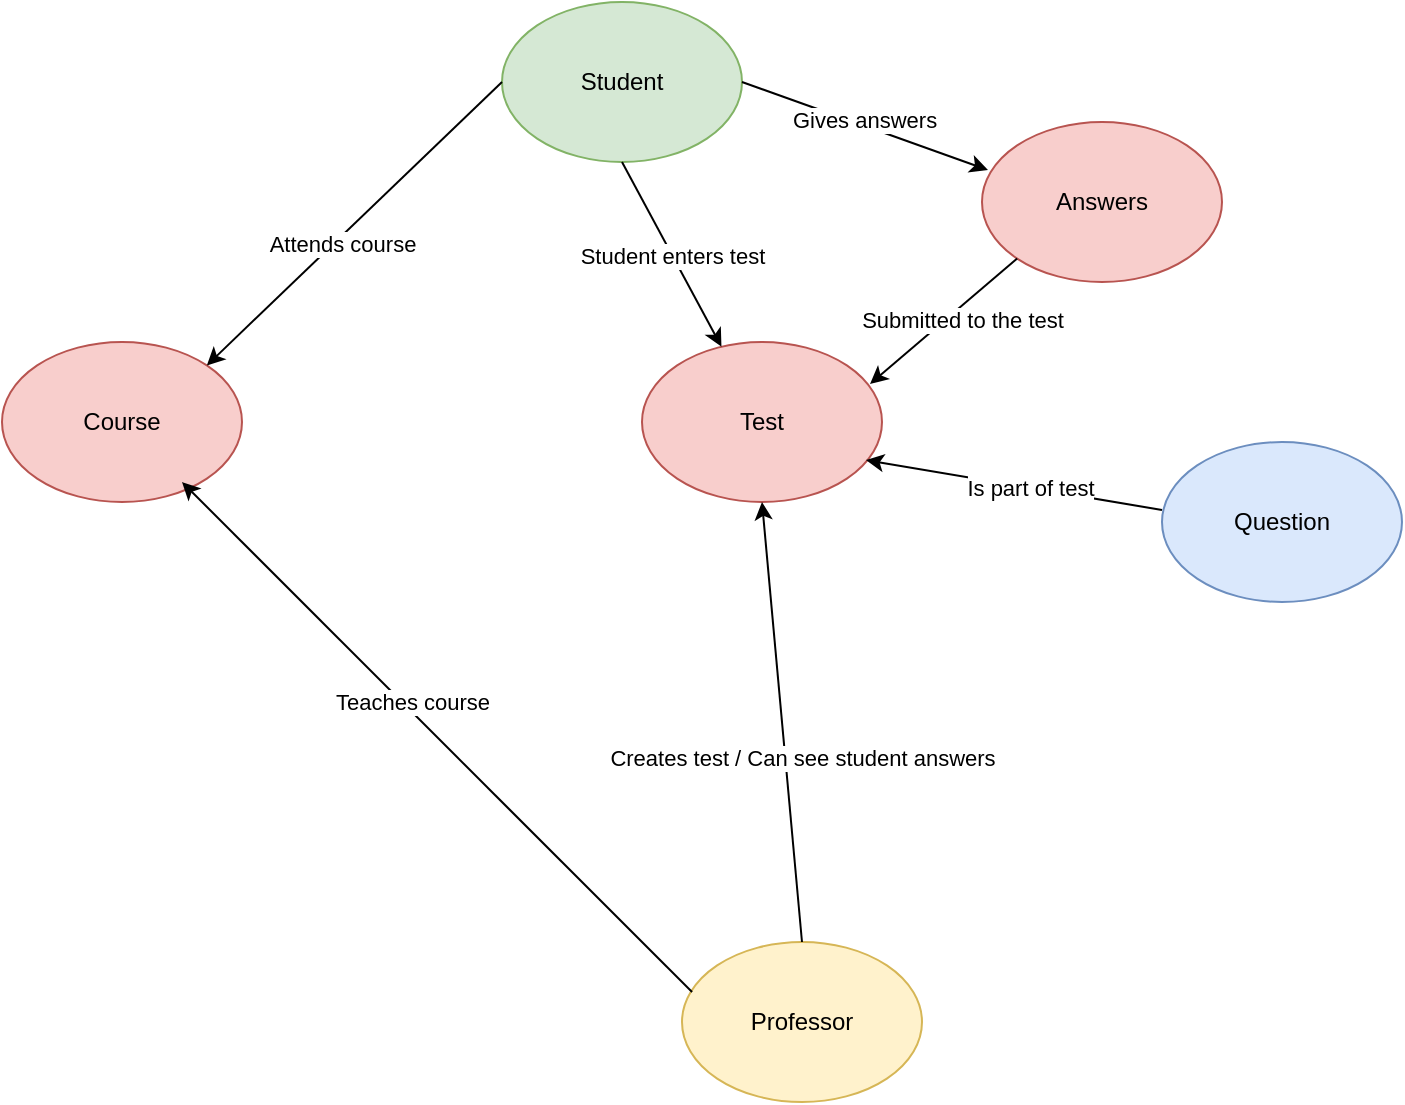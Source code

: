 <mxfile version="22.1.9" type="device">
  <diagram name="Page-1" id="ASNzNeXthZzUZmjYe0_3">
    <mxGraphModel dx="1434" dy="758" grid="1" gridSize="10" guides="1" tooltips="1" connect="1" arrows="1" fold="1" page="1" pageScale="1" pageWidth="850" pageHeight="1100" math="0" shadow="0">
      <root>
        <mxCell id="0" />
        <mxCell id="1" parent="0" />
        <mxCell id="hLtq2sa5BcLeBz3n8O9u-1" value="Course" style="ellipse;whiteSpace=wrap;html=1;fillColor=#f8cecc;strokeColor=#b85450;" parent="1" vertex="1">
          <mxGeometry x="80" y="190" width="120" height="80" as="geometry" />
        </mxCell>
        <mxCell id="hLtq2sa5BcLeBz3n8O9u-2" value="Test" style="ellipse;whiteSpace=wrap;html=1;fillColor=#f8cecc;strokeColor=#b85450;" parent="1" vertex="1">
          <mxGeometry x="400" y="190" width="120" height="80" as="geometry" />
        </mxCell>
        <mxCell id="hLtq2sa5BcLeBz3n8O9u-3" value="Student" style="ellipse;whiteSpace=wrap;html=1;fillColor=#d5e8d4;strokeColor=#82b366;" parent="1" vertex="1">
          <mxGeometry x="330" y="20" width="120" height="80" as="geometry" />
        </mxCell>
        <mxCell id="hLtq2sa5BcLeBz3n8O9u-4" value="Professor" style="ellipse;whiteSpace=wrap;html=1;fillColor=#fff2cc;strokeColor=#d6b656;" parent="1" vertex="1">
          <mxGeometry x="420" y="490" width="120" height="80" as="geometry" />
        </mxCell>
        <mxCell id="hLtq2sa5BcLeBz3n8O9u-5" value="" style="endArrow=classic;html=1;rounded=0;exitX=0;exitY=0.5;exitDx=0;exitDy=0;entryX=1;entryY=0;entryDx=0;entryDy=0;" parent="1" source="hLtq2sa5BcLeBz3n8O9u-3" target="hLtq2sa5BcLeBz3n8O9u-1" edge="1">
          <mxGeometry width="50" height="50" relative="1" as="geometry">
            <mxPoint x="400" y="420" as="sourcePoint" />
            <mxPoint x="450" y="370" as="targetPoint" />
          </mxGeometry>
        </mxCell>
        <mxCell id="hLtq2sa5BcLeBz3n8O9u-6" value="Attends course" style="edgeLabel;html=1;align=center;verticalAlign=middle;resizable=0;points=[];" parent="hLtq2sa5BcLeBz3n8O9u-5" vertex="1" connectable="0">
          <mxGeometry x="0.419" y="4" relative="1" as="geometry">
            <mxPoint x="22" y="-23" as="offset" />
          </mxGeometry>
        </mxCell>
        <mxCell id="hLtq2sa5BcLeBz3n8O9u-9" value="" style="endArrow=classic;html=1;rounded=0;exitX=0.5;exitY=0;exitDx=0;exitDy=0;entryX=0.5;entryY=1;entryDx=0;entryDy=0;" parent="1" source="hLtq2sa5BcLeBz3n8O9u-4" target="hLtq2sa5BcLeBz3n8O9u-2" edge="1">
          <mxGeometry width="50" height="50" relative="1" as="geometry">
            <mxPoint x="485" y="500" as="sourcePoint" />
            <mxPoint x="592.96" y="234" as="targetPoint" />
          </mxGeometry>
        </mxCell>
        <mxCell id="hLtq2sa5BcLeBz3n8O9u-10" value="Creates test / Can see student answers" style="edgeLabel;html=1;align=center;verticalAlign=middle;resizable=0;points=[];" parent="hLtq2sa5BcLeBz3n8O9u-9" vertex="1" connectable="0">
          <mxGeometry x="-0.162" y="-2" relative="1" as="geometry">
            <mxPoint x="6" as="offset" />
          </mxGeometry>
        </mxCell>
        <mxCell id="hLtq2sa5BcLeBz3n8O9u-17" value="" style="endArrow=classic;html=1;rounded=0;exitX=0.042;exitY=0.313;exitDx=0;exitDy=0;exitPerimeter=0;entryX=0.75;entryY=0.875;entryDx=0;entryDy=0;entryPerimeter=0;" parent="1" source="hLtq2sa5BcLeBz3n8O9u-4" target="hLtq2sa5BcLeBz3n8O9u-1" edge="1">
          <mxGeometry width="50" height="50" relative="1" as="geometry">
            <mxPoint x="400" y="420" as="sourcePoint" />
            <mxPoint x="450" y="370" as="targetPoint" />
          </mxGeometry>
        </mxCell>
        <mxCell id="hLtq2sa5BcLeBz3n8O9u-18" value="Teaches course" style="edgeLabel;html=1;align=center;verticalAlign=middle;resizable=0;points=[];" parent="hLtq2sa5BcLeBz3n8O9u-17" vertex="1" connectable="0">
          <mxGeometry x="-0.144" y="2" relative="1" as="geometry">
            <mxPoint x="-30" y="-37" as="offset" />
          </mxGeometry>
        </mxCell>
        <mxCell id="hLtq2sa5BcLeBz3n8O9u-19" value="Answers" style="ellipse;whiteSpace=wrap;html=1;fillColor=#f8cecc;strokeColor=#b85450;" parent="1" vertex="1">
          <mxGeometry x="570" y="80" width="120" height="80" as="geometry" />
        </mxCell>
        <mxCell id="hLtq2sa5BcLeBz3n8O9u-26" value="" style="endArrow=classic;html=1;rounded=0;exitX=1;exitY=0.5;exitDx=0;exitDy=0;" parent="1" source="hLtq2sa5BcLeBz3n8O9u-1" edge="1">
          <mxGeometry width="50" height="50" relative="1" as="geometry">
            <mxPoint x="400" y="420" as="sourcePoint" />
            <mxPoint x="200" y="230" as="targetPoint" />
          </mxGeometry>
        </mxCell>
        <mxCell id="hLtq2sa5BcLeBz3n8O9u-28" value="" style="endArrow=classic;html=1;rounded=0;exitX=1;exitY=0.5;exitDx=0;exitDy=0;entryX=0.025;entryY=0.3;entryDx=0;entryDy=0;entryPerimeter=0;" parent="1" source="hLtq2sa5BcLeBz3n8O9u-3" target="hLtq2sa5BcLeBz3n8O9u-19" edge="1">
          <mxGeometry width="50" height="50" relative="1" as="geometry">
            <mxPoint x="400" y="420" as="sourcePoint" />
            <mxPoint x="450" y="370" as="targetPoint" />
          </mxGeometry>
        </mxCell>
        <mxCell id="hLtq2sa5BcLeBz3n8O9u-29" value="Gives answers" style="edgeLabel;html=1;align=center;verticalAlign=middle;resizable=0;points=[];" parent="hLtq2sa5BcLeBz3n8O9u-28" vertex="1" connectable="0">
          <mxGeometry x="-0.167" y="-2" relative="1" as="geometry">
            <mxPoint x="10" y="-1" as="offset" />
          </mxGeometry>
        </mxCell>
        <mxCell id="hLtq2sa5BcLeBz3n8O9u-30" value="" style="endArrow=classic;html=1;rounded=0;exitX=0;exitY=1;exitDx=0;exitDy=0;entryX=0.95;entryY=0.263;entryDx=0;entryDy=0;entryPerimeter=0;" parent="1" source="hLtq2sa5BcLeBz3n8O9u-19" target="hLtq2sa5BcLeBz3n8O9u-2" edge="1">
          <mxGeometry width="50" height="50" relative="1" as="geometry">
            <mxPoint x="400" y="420" as="sourcePoint" />
            <mxPoint x="450" y="370" as="targetPoint" />
          </mxGeometry>
        </mxCell>
        <mxCell id="hLtq2sa5BcLeBz3n8O9u-31" value="Submitted to the test" style="edgeLabel;html=1;align=center;verticalAlign=middle;resizable=0;points=[];" parent="hLtq2sa5BcLeBz3n8O9u-30" vertex="1" connectable="0">
          <mxGeometry x="-0.028" relative="1" as="geometry">
            <mxPoint x="8" as="offset" />
          </mxGeometry>
        </mxCell>
        <mxCell id="hLtq2sa5BcLeBz3n8O9u-32" value="" style="endArrow=classic;html=1;rounded=0;exitX=0.5;exitY=1;exitDx=0;exitDy=0;" parent="1" source="hLtq2sa5BcLeBz3n8O9u-3" target="hLtq2sa5BcLeBz3n8O9u-2" edge="1">
          <mxGeometry width="50" height="50" relative="1" as="geometry">
            <mxPoint x="400" y="420" as="sourcePoint" />
            <mxPoint x="450" y="370" as="targetPoint" />
          </mxGeometry>
        </mxCell>
        <mxCell id="hLtq2sa5BcLeBz3n8O9u-33" value="Student enters test" style="edgeLabel;html=1;align=center;verticalAlign=middle;resizable=0;points=[];" parent="hLtq2sa5BcLeBz3n8O9u-32" vertex="1" connectable="0">
          <mxGeometry x="0.015" relative="1" as="geometry">
            <mxPoint as="offset" />
          </mxGeometry>
        </mxCell>
        <mxCell id="gyQbM8JRgSQgcTTMAnWW-1" value="Question" style="ellipse;whiteSpace=wrap;html=1;fillColor=#dae8fc;strokeColor=#6c8ebf;" parent="1" vertex="1">
          <mxGeometry x="660" y="240" width="120" height="80" as="geometry" />
        </mxCell>
        <mxCell id="h45d-LwrH1qySn92EoG7-1" value="" style="endArrow=classic;html=1;rounded=0;exitX=0;exitY=0.425;exitDx=0;exitDy=0;exitPerimeter=0;entryX=0.933;entryY=0.738;entryDx=0;entryDy=0;entryPerimeter=0;" parent="1" source="gyQbM8JRgSQgcTTMAnWW-1" target="hLtq2sa5BcLeBz3n8O9u-2" edge="1">
          <mxGeometry width="50" height="50" relative="1" as="geometry">
            <mxPoint x="400" y="420" as="sourcePoint" />
            <mxPoint x="450" y="370" as="targetPoint" />
          </mxGeometry>
        </mxCell>
        <mxCell id="h45d-LwrH1qySn92EoG7-2" value="Is part of test" style="edgeLabel;html=1;align=center;verticalAlign=middle;resizable=0;points=[];" parent="h45d-LwrH1qySn92EoG7-1" vertex="1" connectable="0">
          <mxGeometry x="-0.109" relative="1" as="geometry">
            <mxPoint as="offset" />
          </mxGeometry>
        </mxCell>
      </root>
    </mxGraphModel>
  </diagram>
</mxfile>
